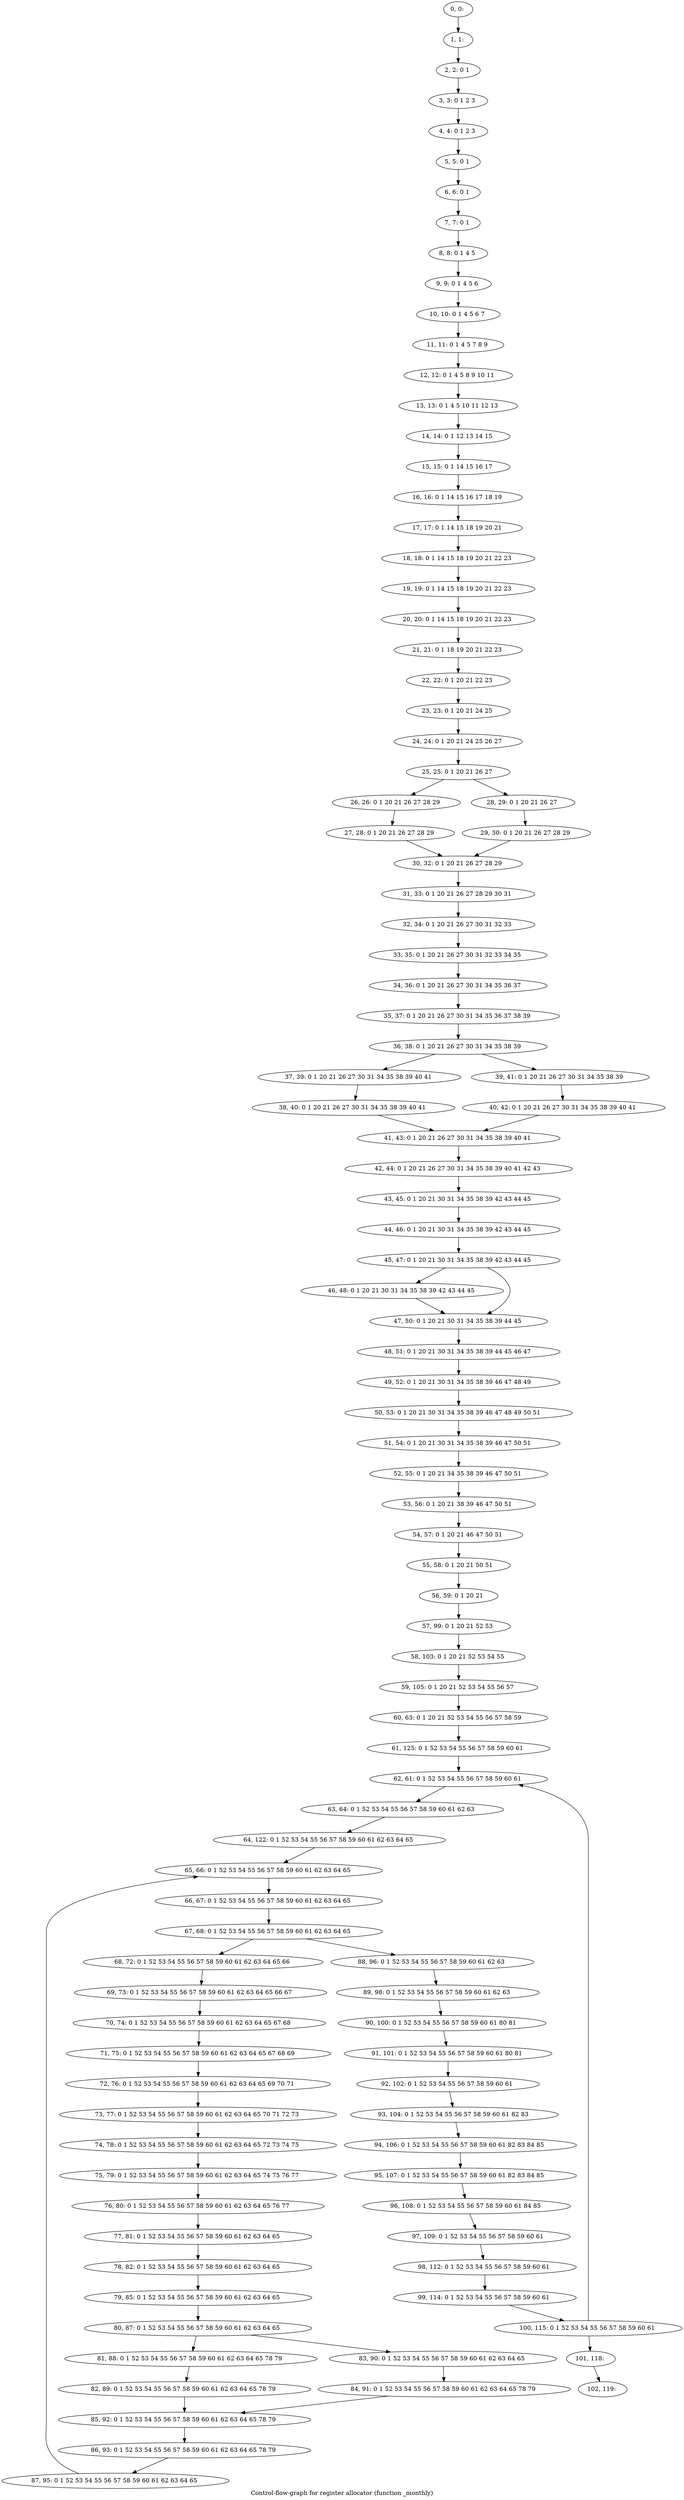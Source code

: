 digraph G {
graph [label="Control-flow-graph for register allocator (function _monthly)"]
0[label="0, 0: "];
1[label="1, 1: "];
2[label="2, 2: 0 1 "];
3[label="3, 3: 0 1 2 3 "];
4[label="4, 4: 0 1 2 3 "];
5[label="5, 5: 0 1 "];
6[label="6, 6: 0 1 "];
7[label="7, 7: 0 1 "];
8[label="8, 8: 0 1 4 5 "];
9[label="9, 9: 0 1 4 5 6 "];
10[label="10, 10: 0 1 4 5 6 7 "];
11[label="11, 11: 0 1 4 5 7 8 9 "];
12[label="12, 12: 0 1 4 5 8 9 10 11 "];
13[label="13, 13: 0 1 4 5 10 11 12 13 "];
14[label="14, 14: 0 1 12 13 14 15 "];
15[label="15, 15: 0 1 14 15 16 17 "];
16[label="16, 16: 0 1 14 15 16 17 18 19 "];
17[label="17, 17: 0 1 14 15 18 19 20 21 "];
18[label="18, 18: 0 1 14 15 18 19 20 21 22 23 "];
19[label="19, 19: 0 1 14 15 18 19 20 21 22 23 "];
20[label="20, 20: 0 1 14 15 18 19 20 21 22 23 "];
21[label="21, 21: 0 1 18 19 20 21 22 23 "];
22[label="22, 22: 0 1 20 21 22 23 "];
23[label="23, 23: 0 1 20 21 24 25 "];
24[label="24, 24: 0 1 20 21 24 25 26 27 "];
25[label="25, 25: 0 1 20 21 26 27 "];
26[label="26, 26: 0 1 20 21 26 27 28 29 "];
27[label="27, 28: 0 1 20 21 26 27 28 29 "];
28[label="28, 29: 0 1 20 21 26 27 "];
29[label="29, 30: 0 1 20 21 26 27 28 29 "];
30[label="30, 32: 0 1 20 21 26 27 28 29 "];
31[label="31, 33: 0 1 20 21 26 27 28 29 30 31 "];
32[label="32, 34: 0 1 20 21 26 27 30 31 32 33 "];
33[label="33, 35: 0 1 20 21 26 27 30 31 32 33 34 35 "];
34[label="34, 36: 0 1 20 21 26 27 30 31 34 35 36 37 "];
35[label="35, 37: 0 1 20 21 26 27 30 31 34 35 36 37 38 39 "];
36[label="36, 38: 0 1 20 21 26 27 30 31 34 35 38 39 "];
37[label="37, 39: 0 1 20 21 26 27 30 31 34 35 38 39 40 41 "];
38[label="38, 40: 0 1 20 21 26 27 30 31 34 35 38 39 40 41 "];
39[label="39, 41: 0 1 20 21 26 27 30 31 34 35 38 39 "];
40[label="40, 42: 0 1 20 21 26 27 30 31 34 35 38 39 40 41 "];
41[label="41, 43: 0 1 20 21 26 27 30 31 34 35 38 39 40 41 "];
42[label="42, 44: 0 1 20 21 26 27 30 31 34 35 38 39 40 41 42 43 "];
43[label="43, 45: 0 1 20 21 30 31 34 35 38 39 42 43 44 45 "];
44[label="44, 46: 0 1 20 21 30 31 34 35 38 39 42 43 44 45 "];
45[label="45, 47: 0 1 20 21 30 31 34 35 38 39 42 43 44 45 "];
46[label="46, 48: 0 1 20 21 30 31 34 35 38 39 42 43 44 45 "];
47[label="47, 50: 0 1 20 21 30 31 34 35 38 39 44 45 "];
48[label="48, 51: 0 1 20 21 30 31 34 35 38 39 44 45 46 47 "];
49[label="49, 52: 0 1 20 21 30 31 34 35 38 39 46 47 48 49 "];
50[label="50, 53: 0 1 20 21 30 31 34 35 38 39 46 47 48 49 50 51 "];
51[label="51, 54: 0 1 20 21 30 31 34 35 38 39 46 47 50 51 "];
52[label="52, 55: 0 1 20 21 34 35 38 39 46 47 50 51 "];
53[label="53, 56: 0 1 20 21 38 39 46 47 50 51 "];
54[label="54, 57: 0 1 20 21 46 47 50 51 "];
55[label="55, 58: 0 1 20 21 50 51 "];
56[label="56, 59: 0 1 20 21 "];
57[label="57, 99: 0 1 20 21 52 53 "];
58[label="58, 103: 0 1 20 21 52 53 54 55 "];
59[label="59, 105: 0 1 20 21 52 53 54 55 56 57 "];
60[label="60, 63: 0 1 20 21 52 53 54 55 56 57 58 59 "];
61[label="61, 125: 0 1 52 53 54 55 56 57 58 59 60 61 "];
62[label="62, 61: 0 1 52 53 54 55 56 57 58 59 60 61 "];
63[label="63, 64: 0 1 52 53 54 55 56 57 58 59 60 61 62 63 "];
64[label="64, 122: 0 1 52 53 54 55 56 57 58 59 60 61 62 63 64 65 "];
65[label="65, 66: 0 1 52 53 54 55 56 57 58 59 60 61 62 63 64 65 "];
66[label="66, 67: 0 1 52 53 54 55 56 57 58 59 60 61 62 63 64 65 "];
67[label="67, 68: 0 1 52 53 54 55 56 57 58 59 60 61 62 63 64 65 "];
68[label="68, 72: 0 1 52 53 54 55 56 57 58 59 60 61 62 63 64 65 66 "];
69[label="69, 73: 0 1 52 53 54 55 56 57 58 59 60 61 62 63 64 65 66 67 "];
70[label="70, 74: 0 1 52 53 54 55 56 57 58 59 60 61 62 63 64 65 67 68 "];
71[label="71, 75: 0 1 52 53 54 55 56 57 58 59 60 61 62 63 64 65 67 68 69 "];
72[label="72, 76: 0 1 52 53 54 55 56 57 58 59 60 61 62 63 64 65 69 70 71 "];
73[label="73, 77: 0 1 52 53 54 55 56 57 58 59 60 61 62 63 64 65 70 71 72 73 "];
74[label="74, 78: 0 1 52 53 54 55 56 57 58 59 60 61 62 63 64 65 72 73 74 75 "];
75[label="75, 79: 0 1 52 53 54 55 56 57 58 59 60 61 62 63 64 65 74 75 76 77 "];
76[label="76, 80: 0 1 52 53 54 55 56 57 58 59 60 61 62 63 64 65 76 77 "];
77[label="77, 81: 0 1 52 53 54 55 56 57 58 59 60 61 62 63 64 65 "];
78[label="78, 82: 0 1 52 53 54 55 56 57 58 59 60 61 62 63 64 65 "];
79[label="79, 85: 0 1 52 53 54 55 56 57 58 59 60 61 62 63 64 65 "];
80[label="80, 87: 0 1 52 53 54 55 56 57 58 59 60 61 62 63 64 65 "];
81[label="81, 88: 0 1 52 53 54 55 56 57 58 59 60 61 62 63 64 65 78 79 "];
82[label="82, 89: 0 1 52 53 54 55 56 57 58 59 60 61 62 63 64 65 78 79 "];
83[label="83, 90: 0 1 52 53 54 55 56 57 58 59 60 61 62 63 64 65 "];
84[label="84, 91: 0 1 52 53 54 55 56 57 58 59 60 61 62 63 64 65 78 79 "];
85[label="85, 92: 0 1 52 53 54 55 56 57 58 59 60 61 62 63 64 65 78 79 "];
86[label="86, 93: 0 1 52 53 54 55 56 57 58 59 60 61 62 63 64 65 78 79 "];
87[label="87, 95: 0 1 52 53 54 55 56 57 58 59 60 61 62 63 64 65 "];
88[label="88, 96: 0 1 52 53 54 55 56 57 58 59 60 61 62 63 "];
89[label="89, 98: 0 1 52 53 54 55 56 57 58 59 60 61 62 63 "];
90[label="90, 100: 0 1 52 53 54 55 56 57 58 59 60 61 80 81 "];
91[label="91, 101: 0 1 52 53 54 55 56 57 58 59 60 61 80 81 "];
92[label="92, 102: 0 1 52 53 54 55 56 57 58 59 60 61 "];
93[label="93, 104: 0 1 52 53 54 55 56 57 58 59 60 61 82 83 "];
94[label="94, 106: 0 1 52 53 54 55 56 57 58 59 60 61 82 83 84 85 "];
95[label="95, 107: 0 1 52 53 54 55 56 57 58 59 60 61 82 83 84 85 "];
96[label="96, 108: 0 1 52 53 54 55 56 57 58 59 60 61 84 85 "];
97[label="97, 109: 0 1 52 53 54 55 56 57 58 59 60 61 "];
98[label="98, 112: 0 1 52 53 54 55 56 57 58 59 60 61 "];
99[label="99, 114: 0 1 52 53 54 55 56 57 58 59 60 61 "];
100[label="100, 115: 0 1 52 53 54 55 56 57 58 59 60 61 "];
101[label="101, 118: "];
102[label="102, 119: "];
0->1 ;
1->2 ;
2->3 ;
3->4 ;
4->5 ;
5->6 ;
6->7 ;
7->8 ;
8->9 ;
9->10 ;
10->11 ;
11->12 ;
12->13 ;
13->14 ;
14->15 ;
15->16 ;
16->17 ;
17->18 ;
18->19 ;
19->20 ;
20->21 ;
21->22 ;
22->23 ;
23->24 ;
24->25 ;
25->26 ;
25->28 ;
26->27 ;
27->30 ;
28->29 ;
29->30 ;
30->31 ;
31->32 ;
32->33 ;
33->34 ;
34->35 ;
35->36 ;
36->37 ;
36->39 ;
37->38 ;
38->41 ;
39->40 ;
40->41 ;
41->42 ;
42->43 ;
43->44 ;
44->45 ;
45->46 ;
45->47 ;
46->47 ;
47->48 ;
48->49 ;
49->50 ;
50->51 ;
51->52 ;
52->53 ;
53->54 ;
54->55 ;
55->56 ;
56->57 ;
57->58 ;
58->59 ;
59->60 ;
60->61 ;
61->62 ;
62->63 ;
63->64 ;
64->65 ;
65->66 ;
66->67 ;
67->68 ;
67->88 ;
68->69 ;
69->70 ;
70->71 ;
71->72 ;
72->73 ;
73->74 ;
74->75 ;
75->76 ;
76->77 ;
77->78 ;
78->79 ;
79->80 ;
80->81 ;
80->83 ;
81->82 ;
82->85 ;
83->84 ;
84->85 ;
85->86 ;
86->87 ;
87->65 ;
88->89 ;
89->90 ;
90->91 ;
91->92 ;
92->93 ;
93->94 ;
94->95 ;
95->96 ;
96->97 ;
97->98 ;
98->99 ;
99->100 ;
100->101 ;
100->62 ;
101->102 ;
}
